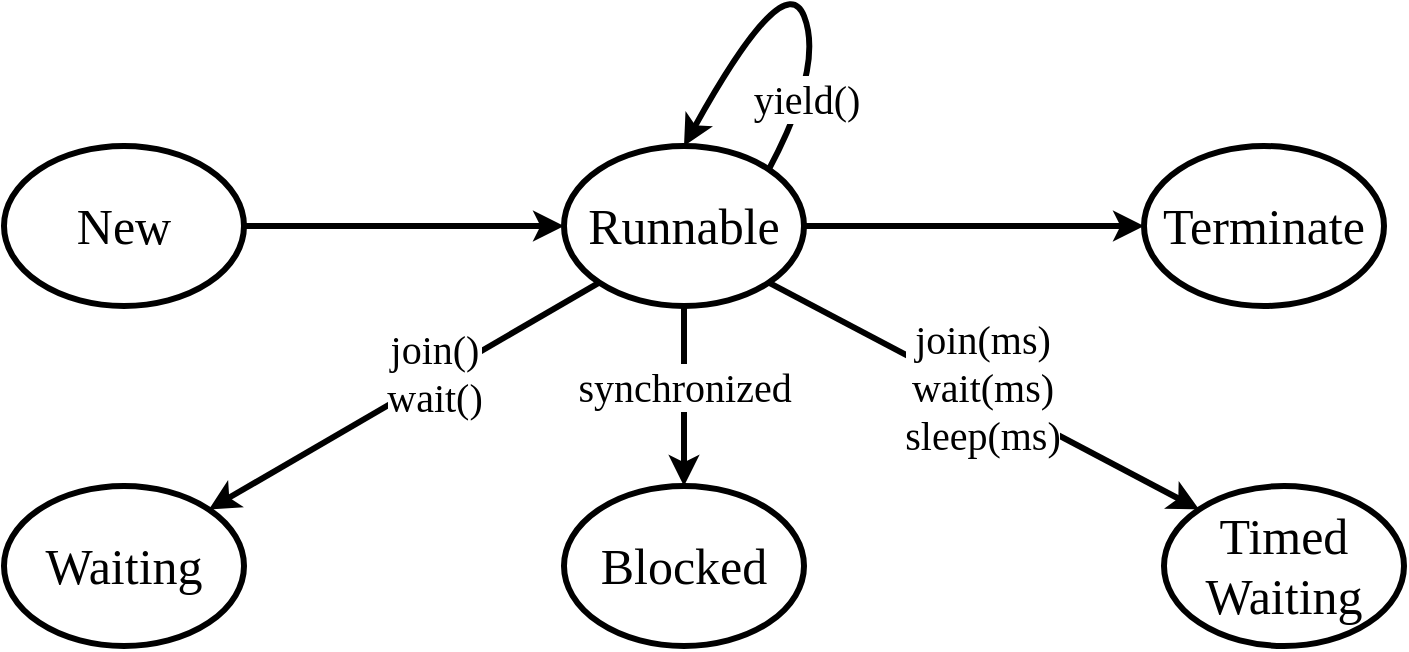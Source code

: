 <mxfile>
    <diagram id="QYWAaOgR0iep5D2_Q1Ln" name="페이지-1">
        <mxGraphModel dx="1409" dy="461" grid="1" gridSize="10" guides="1" tooltips="1" connect="1" arrows="1" fold="1" page="1" pageScale="1" pageWidth="827" pageHeight="1169" math="0" shadow="0">
            <root>
                <mxCell id="0"/>
                <mxCell id="1" parent="0"/>
                <mxCell id="8" style="edgeStyle=none;html=1;exitX=1;exitY=0.5;exitDx=0;exitDy=0;strokeWidth=3;" edge="1" parent="1" source="2" target="3">
                    <mxGeometry relative="1" as="geometry"/>
                </mxCell>
                <mxCell id="2" value="New" style="ellipse;whiteSpace=wrap;html=1;strokeWidth=3;fontFamily=배달의민족 주아;fontSize=25;" vertex="1" parent="1">
                    <mxGeometry x="80" y="230" width="120" height="80" as="geometry"/>
                </mxCell>
                <mxCell id="10" style="edgeStyle=none;html=1;exitX=1;exitY=0.5;exitDx=0;exitDy=0;entryX=0;entryY=0.5;entryDx=0;entryDy=0;strokeWidth=3;" edge="1" parent="1" source="3" target="4">
                    <mxGeometry relative="1" as="geometry"/>
                </mxCell>
                <mxCell id="11" style="edgeStyle=none;html=1;exitX=1;exitY=1;exitDx=0;exitDy=0;entryX=0;entryY=0;entryDx=0;entryDy=0;strokeWidth=3;" edge="1" parent="1" source="3" target="7">
                    <mxGeometry relative="1" as="geometry"/>
                </mxCell>
                <mxCell id="17" value="join(ms)&lt;div&gt;wait(ms)&lt;/div&gt;&lt;div&gt;sleep(ms)&lt;/div&gt;" style="edgeLabel;html=1;align=center;verticalAlign=middle;resizable=0;points=[];fontFamily=배달의민족 주아;fontSize=20;" vertex="1" connectable="0" parent="11">
                    <mxGeometry x="-0.026" y="4" relative="1" as="geometry">
                        <mxPoint as="offset"/>
                    </mxGeometry>
                </mxCell>
                <mxCell id="12" style="edgeStyle=none;html=1;exitX=0.5;exitY=1;exitDx=0;exitDy=0;entryX=0.5;entryY=0;entryDx=0;entryDy=0;strokeWidth=3;" edge="1" parent="1" source="3" target="5">
                    <mxGeometry relative="1" as="geometry"/>
                </mxCell>
                <mxCell id="14" value="synchronized" style="edgeLabel;html=1;align=center;verticalAlign=middle;resizable=0;points=[];fontFamily=배달의민족 주아;fontSize=20;" vertex="1" connectable="0" parent="12">
                    <mxGeometry x="-0.333" y="-2" relative="1" as="geometry">
                        <mxPoint x="2" y="10" as="offset"/>
                    </mxGeometry>
                </mxCell>
                <mxCell id="13" style="edgeStyle=none;html=1;exitX=0;exitY=1;exitDx=0;exitDy=0;entryX=1;entryY=0;entryDx=0;entryDy=0;strokeWidth=3;" edge="1" parent="1" source="3" target="6">
                    <mxGeometry relative="1" as="geometry"/>
                </mxCell>
                <mxCell id="18" value="join()&lt;div&gt;wait()&lt;/div&gt;" style="edgeLabel;html=1;align=center;verticalAlign=middle;resizable=0;points=[];fontFamily=배달의민족 주아;fontSize=20;" vertex="1" connectable="0" parent="13">
                    <mxGeometry x="-0.161" y="-3" relative="1" as="geometry">
                        <mxPoint as="offset"/>
                    </mxGeometry>
                </mxCell>
                <mxCell id="3" value="Runnable" style="ellipse;whiteSpace=wrap;html=1;strokeWidth=3;fontFamily=배달의민족 주아;fontSize=25;" vertex="1" parent="1">
                    <mxGeometry x="360" y="230" width="120" height="80" as="geometry"/>
                </mxCell>
                <mxCell id="4" value="Terminate" style="ellipse;whiteSpace=wrap;html=1;strokeWidth=3;fontFamily=배달의민족 주아;fontSize=25;" vertex="1" parent="1">
                    <mxGeometry x="650" y="230" width="120" height="80" as="geometry"/>
                </mxCell>
                <mxCell id="5" value="Blocked" style="ellipse;whiteSpace=wrap;html=1;strokeWidth=3;fontFamily=배달의민족 주아;fontSize=25;" vertex="1" parent="1">
                    <mxGeometry x="360" y="400" width="120" height="80" as="geometry"/>
                </mxCell>
                <mxCell id="6" value="Waiting" style="ellipse;whiteSpace=wrap;html=1;strokeWidth=3;fontFamily=배달의민족 주아;fontSize=25;" vertex="1" parent="1">
                    <mxGeometry x="80" y="400" width="120" height="80" as="geometry"/>
                </mxCell>
                <mxCell id="7" value="Timed Waiting" style="ellipse;whiteSpace=wrap;html=1;strokeWidth=3;fontFamily=배달의민족 주아;fontSize=25;" vertex="1" parent="1">
                    <mxGeometry x="660" y="400" width="120" height="80" as="geometry"/>
                </mxCell>
                <mxCell id="15" value="" style="curved=1;endArrow=classic;html=1;exitX=1;exitY=0;exitDx=0;exitDy=0;entryX=0.5;entryY=0;entryDx=0;entryDy=0;strokeWidth=3;" edge="1" parent="1" source="3" target="3">
                    <mxGeometry width="50" height="50" relative="1" as="geometry">
                        <mxPoint x="660" y="280" as="sourcePoint"/>
                        <mxPoint x="710" y="230" as="targetPoint"/>
                        <Array as="points">
                            <mxPoint x="490" y="190"/>
                            <mxPoint x="470" y="140"/>
                        </Array>
                    </mxGeometry>
                </mxCell>
                <mxCell id="16" value="yield()" style="edgeLabel;html=1;align=center;verticalAlign=middle;resizable=0;points=[];fontFamily=배달의민족 주아;fontSize=20;" vertex="1" connectable="0" parent="15">
                    <mxGeometry x="-0.246" y="1" relative="1" as="geometry">
                        <mxPoint y="36" as="offset"/>
                    </mxGeometry>
                </mxCell>
            </root>
        </mxGraphModel>
    </diagram>
</mxfile>
